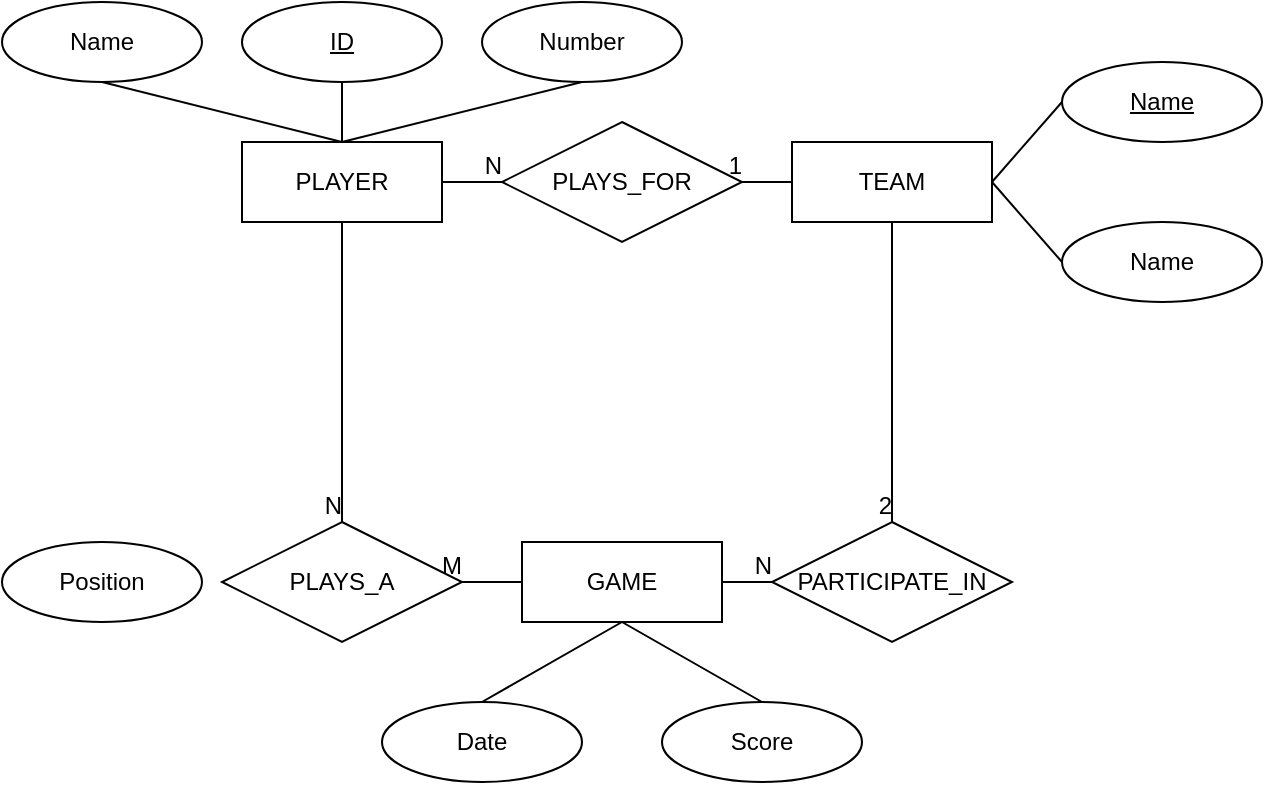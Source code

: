 <mxfile version="14.3.1" type="github">
  <diagram id="WdS2INs172YmWACp49tR" name="Page-1">
    <mxGraphModel dx="572" dy="749" grid="1" gridSize="10" guides="1" tooltips="1" connect="1" arrows="1" fold="1" page="1" pageScale="1" pageWidth="850" pageHeight="1100" math="0" shadow="0">
      <root>
        <mxCell id="0" />
        <mxCell id="1" parent="0" />
        <mxCell id="Nc5LoaFdTFSpQLTesKFb-1" value="TEAM" style="whiteSpace=wrap;html=1;align=center;" vertex="1" parent="1">
          <mxGeometry x="1275" y="100" width="100" height="40" as="geometry" />
        </mxCell>
        <mxCell id="Nc5LoaFdTFSpQLTesKFb-2" value="PLAYER" style="whiteSpace=wrap;html=1;align=center;" vertex="1" parent="1">
          <mxGeometry x="1000" y="100" width="100" height="40" as="geometry" />
        </mxCell>
        <mxCell id="Nc5LoaFdTFSpQLTesKFb-3" value="GAME" style="whiteSpace=wrap;html=1;align=center;" vertex="1" parent="1">
          <mxGeometry x="1140" y="300" width="100" height="40" as="geometry" />
        </mxCell>
        <mxCell id="Nc5LoaFdTFSpQLTesKFb-4" value="PLAYS_FOR" style="shape=rhombus;perimeter=rhombusPerimeter;whiteSpace=wrap;html=1;align=center;" vertex="1" parent="1">
          <mxGeometry x="1130" y="90" width="120" height="60" as="geometry" />
        </mxCell>
        <mxCell id="Nc5LoaFdTFSpQLTesKFb-5" value="PARTICIPATE_IN" style="shape=rhombus;perimeter=rhombusPerimeter;whiteSpace=wrap;html=1;align=center;" vertex="1" parent="1">
          <mxGeometry x="1265" y="290" width="120" height="60" as="geometry" />
        </mxCell>
        <mxCell id="Nc5LoaFdTFSpQLTesKFb-6" value="PLAYS_A" style="shape=rhombus;perimeter=rhombusPerimeter;whiteSpace=wrap;html=1;align=center;" vertex="1" parent="1">
          <mxGeometry x="990" y="290" width="120" height="60" as="geometry" />
        </mxCell>
        <mxCell id="Nc5LoaFdTFSpQLTesKFb-7" value="Name" style="ellipse;whiteSpace=wrap;html=1;align=center;" vertex="1" parent="1">
          <mxGeometry x="880" y="30" width="100" height="40" as="geometry" />
        </mxCell>
        <mxCell id="Nc5LoaFdTFSpQLTesKFb-8" value="&lt;u&gt;Name&lt;/u&gt;" style="ellipse;whiteSpace=wrap;html=1;align=center;" vertex="1" parent="1">
          <mxGeometry x="1410" y="60" width="100" height="40" as="geometry" />
        </mxCell>
        <mxCell id="Nc5LoaFdTFSpQLTesKFb-9" value="Number" style="ellipse;whiteSpace=wrap;html=1;align=center;" vertex="1" parent="1">
          <mxGeometry x="1120" y="30" width="100" height="40" as="geometry" />
        </mxCell>
        <mxCell id="Nc5LoaFdTFSpQLTesKFb-10" value="&lt;u&gt;ID&lt;/u&gt;" style="ellipse;whiteSpace=wrap;html=1;align=center;" vertex="1" parent="1">
          <mxGeometry x="1000" y="30" width="100" height="40" as="geometry" />
        </mxCell>
        <mxCell id="Nc5LoaFdTFSpQLTesKFb-11" value="Score" style="ellipse;whiteSpace=wrap;html=1;align=center;" vertex="1" parent="1">
          <mxGeometry x="1210" y="380" width="100" height="40" as="geometry" />
        </mxCell>
        <mxCell id="Nc5LoaFdTFSpQLTesKFb-12" value="Date" style="ellipse;whiteSpace=wrap;html=1;align=center;" vertex="1" parent="1">
          <mxGeometry x="1070" y="380" width="100" height="40" as="geometry" />
        </mxCell>
        <mxCell id="Nc5LoaFdTFSpQLTesKFb-13" value="Position" style="ellipse;whiteSpace=wrap;html=1;align=center;" vertex="1" parent="1">
          <mxGeometry x="880" y="300" width="100" height="40" as="geometry" />
        </mxCell>
        <mxCell id="Nc5LoaFdTFSpQLTesKFb-14" value="Name" style="ellipse;whiteSpace=wrap;html=1;align=center;" vertex="1" parent="1">
          <mxGeometry x="1410" y="140" width="100" height="40" as="geometry" />
        </mxCell>
        <mxCell id="Nc5LoaFdTFSpQLTesKFb-39" value="" style="endArrow=none;html=1;rounded=0;entryX=0;entryY=0.5;entryDx=0;entryDy=0;exitX=1;exitY=0.5;exitDx=0;exitDy=0;" edge="1" parent="1" source="Nc5LoaFdTFSpQLTesKFb-2" target="Nc5LoaFdTFSpQLTesKFb-4">
          <mxGeometry relative="1" as="geometry">
            <mxPoint x="1020" y="270" as="sourcePoint" />
            <mxPoint x="1120" y="150" as="targetPoint" />
          </mxGeometry>
        </mxCell>
        <mxCell id="Nc5LoaFdTFSpQLTesKFb-40" value="N" style="resizable=0;html=1;align=right;verticalAlign=bottom;" connectable="0" vertex="1" parent="Nc5LoaFdTFSpQLTesKFb-39">
          <mxGeometry x="1" relative="1" as="geometry" />
        </mxCell>
        <mxCell id="Nc5LoaFdTFSpQLTesKFb-41" value="" style="endArrow=none;html=1;rounded=0;entryX=1;entryY=0.5;entryDx=0;entryDy=0;exitX=0;exitY=0.5;exitDx=0;exitDy=0;" edge="1" parent="1" source="Nc5LoaFdTFSpQLTesKFb-1" target="Nc5LoaFdTFSpQLTesKFb-4">
          <mxGeometry relative="1" as="geometry">
            <mxPoint x="1020" y="270" as="sourcePoint" />
            <mxPoint x="1180" y="270" as="targetPoint" />
          </mxGeometry>
        </mxCell>
        <mxCell id="Nc5LoaFdTFSpQLTesKFb-42" value="1" style="resizable=0;html=1;align=right;verticalAlign=bottom;" connectable="0" vertex="1" parent="Nc5LoaFdTFSpQLTesKFb-41">
          <mxGeometry x="1" relative="1" as="geometry" />
        </mxCell>
        <mxCell id="Nc5LoaFdTFSpQLTesKFb-43" value="" style="endArrow=none;html=1;rounded=0;exitX=0;exitY=0.5;exitDx=0;exitDy=0;entryX=1;entryY=0.5;entryDx=0;entryDy=0;" edge="1" parent="1" source="Nc5LoaFdTFSpQLTesKFb-14" target="Nc5LoaFdTFSpQLTesKFb-1">
          <mxGeometry relative="1" as="geometry">
            <mxPoint x="1020" y="270" as="sourcePoint" />
            <mxPoint x="1180" y="270" as="targetPoint" />
          </mxGeometry>
        </mxCell>
        <mxCell id="Nc5LoaFdTFSpQLTesKFb-44" value="" style="endArrow=none;html=1;rounded=0;entryX=0;entryY=0.5;entryDx=0;entryDy=0;exitX=1;exitY=0.5;exitDx=0;exitDy=0;" edge="1" parent="1" source="Nc5LoaFdTFSpQLTesKFb-1" target="Nc5LoaFdTFSpQLTesKFb-8">
          <mxGeometry relative="1" as="geometry">
            <mxPoint x="1020" y="270" as="sourcePoint" />
            <mxPoint x="1180" y="270" as="targetPoint" />
          </mxGeometry>
        </mxCell>
        <mxCell id="Nc5LoaFdTFSpQLTesKFb-45" value="" style="endArrow=none;html=1;rounded=0;exitX=0.5;exitY=1;exitDx=0;exitDy=0;entryX=0.5;entryY=0;entryDx=0;entryDy=0;" edge="1" parent="1" source="Nc5LoaFdTFSpQLTesKFb-9" target="Nc5LoaFdTFSpQLTesKFb-2">
          <mxGeometry relative="1" as="geometry">
            <mxPoint x="1020" y="270" as="sourcePoint" />
            <mxPoint x="1180" y="270" as="targetPoint" />
          </mxGeometry>
        </mxCell>
        <mxCell id="Nc5LoaFdTFSpQLTesKFb-46" value="" style="endArrow=none;html=1;rounded=0;exitX=0.5;exitY=1;exitDx=0;exitDy=0;entryX=0.5;entryY=0;entryDx=0;entryDy=0;" edge="1" parent="1" source="Nc5LoaFdTFSpQLTesKFb-10" target="Nc5LoaFdTFSpQLTesKFb-2">
          <mxGeometry relative="1" as="geometry">
            <mxPoint x="1020" y="270" as="sourcePoint" />
            <mxPoint x="1180" y="270" as="targetPoint" />
          </mxGeometry>
        </mxCell>
        <mxCell id="Nc5LoaFdTFSpQLTesKFb-47" value="" style="endArrow=none;html=1;rounded=0;exitX=0.5;exitY=0;exitDx=0;exitDy=0;entryX=0.5;entryY=1;entryDx=0;entryDy=0;" edge="1" parent="1" source="Nc5LoaFdTFSpQLTesKFb-2" target="Nc5LoaFdTFSpQLTesKFb-7">
          <mxGeometry relative="1" as="geometry">
            <mxPoint x="1020" y="270" as="sourcePoint" />
            <mxPoint x="1180" y="270" as="targetPoint" />
          </mxGeometry>
        </mxCell>
        <mxCell id="Nc5LoaFdTFSpQLTesKFb-50" value="" style="endArrow=none;html=1;rounded=0;exitX=0.5;exitY=1;exitDx=0;exitDy=0;entryX=0.5;entryY=0;entryDx=0;entryDy=0;" edge="1" parent="1" source="Nc5LoaFdTFSpQLTesKFb-2" target="Nc5LoaFdTFSpQLTesKFb-6">
          <mxGeometry relative="1" as="geometry">
            <mxPoint x="1020" y="270" as="sourcePoint" />
            <mxPoint x="1010" y="260" as="targetPoint" />
          </mxGeometry>
        </mxCell>
        <mxCell id="Nc5LoaFdTFSpQLTesKFb-51" value="N" style="resizable=0;html=1;align=right;verticalAlign=bottom;" connectable="0" vertex="1" parent="Nc5LoaFdTFSpQLTesKFb-50">
          <mxGeometry x="1" relative="1" as="geometry" />
        </mxCell>
        <mxCell id="Nc5LoaFdTFSpQLTesKFb-53" value="" style="endArrow=none;html=1;rounded=0;exitX=1;exitY=0.5;exitDx=0;exitDy=0;entryX=0;entryY=0.5;entryDx=0;entryDy=0;" edge="1" parent="1" source="Nc5LoaFdTFSpQLTesKFb-3" target="Nc5LoaFdTFSpQLTesKFb-5">
          <mxGeometry relative="1" as="geometry">
            <mxPoint x="1020" y="270" as="sourcePoint" />
            <mxPoint x="1260" y="230" as="targetPoint" />
          </mxGeometry>
        </mxCell>
        <mxCell id="Nc5LoaFdTFSpQLTesKFb-54" value="N" style="resizable=0;html=1;align=right;verticalAlign=bottom;" connectable="0" vertex="1" parent="Nc5LoaFdTFSpQLTesKFb-53">
          <mxGeometry x="1" relative="1" as="geometry" />
        </mxCell>
        <mxCell id="Nc5LoaFdTFSpQLTesKFb-55" value="" style="endArrow=none;html=1;rounded=0;exitX=0;exitY=0.5;exitDx=0;exitDy=0;" edge="1" parent="1" source="Nc5LoaFdTFSpQLTesKFb-3" target="Nc5LoaFdTFSpQLTesKFb-6">
          <mxGeometry relative="1" as="geometry">
            <mxPoint x="1020" y="270" as="sourcePoint" />
            <mxPoint x="1180" y="270" as="targetPoint" />
          </mxGeometry>
        </mxCell>
        <mxCell id="Nc5LoaFdTFSpQLTesKFb-56" value="M" style="resizable=0;html=1;align=right;verticalAlign=bottom;" connectable="0" vertex="1" parent="Nc5LoaFdTFSpQLTesKFb-55">
          <mxGeometry x="1" relative="1" as="geometry" />
        </mxCell>
        <mxCell id="Nc5LoaFdTFSpQLTesKFb-58" value="" style="endArrow=none;html=1;rounded=0;exitX=0.5;exitY=0;exitDx=0;exitDy=0;entryX=0.5;entryY=1;entryDx=0;entryDy=0;" edge="1" parent="1" source="Nc5LoaFdTFSpQLTesKFb-11" target="Nc5LoaFdTFSpQLTesKFb-3">
          <mxGeometry relative="1" as="geometry">
            <mxPoint x="1020" y="270" as="sourcePoint" />
            <mxPoint x="1180" y="270" as="targetPoint" />
          </mxGeometry>
        </mxCell>
        <mxCell id="Nc5LoaFdTFSpQLTesKFb-59" value="" style="endArrow=none;html=1;rounded=0;entryX=0.5;entryY=0;entryDx=0;entryDy=0;exitX=0.5;exitY=1;exitDx=0;exitDy=0;" edge="1" parent="1" source="Nc5LoaFdTFSpQLTesKFb-3" target="Nc5LoaFdTFSpQLTesKFb-12">
          <mxGeometry relative="1" as="geometry">
            <mxPoint x="1020" y="270" as="sourcePoint" />
            <mxPoint x="1180" y="270" as="targetPoint" />
          </mxGeometry>
        </mxCell>
        <mxCell id="Nc5LoaFdTFSpQLTesKFb-60" value="" style="endArrow=none;html=1;rounded=0;entryX=0.5;entryY=0;entryDx=0;entryDy=0;exitX=0.5;exitY=1;exitDx=0;exitDy=0;" edge="1" parent="1" source="Nc5LoaFdTFSpQLTesKFb-1" target="Nc5LoaFdTFSpQLTesKFb-5">
          <mxGeometry relative="1" as="geometry">
            <mxPoint x="1020" y="270" as="sourcePoint" />
            <mxPoint x="1180" y="270" as="targetPoint" />
          </mxGeometry>
        </mxCell>
        <mxCell id="Nc5LoaFdTFSpQLTesKFb-61" value="2" style="resizable=0;html=1;align=right;verticalAlign=bottom;" connectable="0" vertex="1" parent="Nc5LoaFdTFSpQLTesKFb-60">
          <mxGeometry x="1" relative="1" as="geometry" />
        </mxCell>
      </root>
    </mxGraphModel>
  </diagram>
</mxfile>
